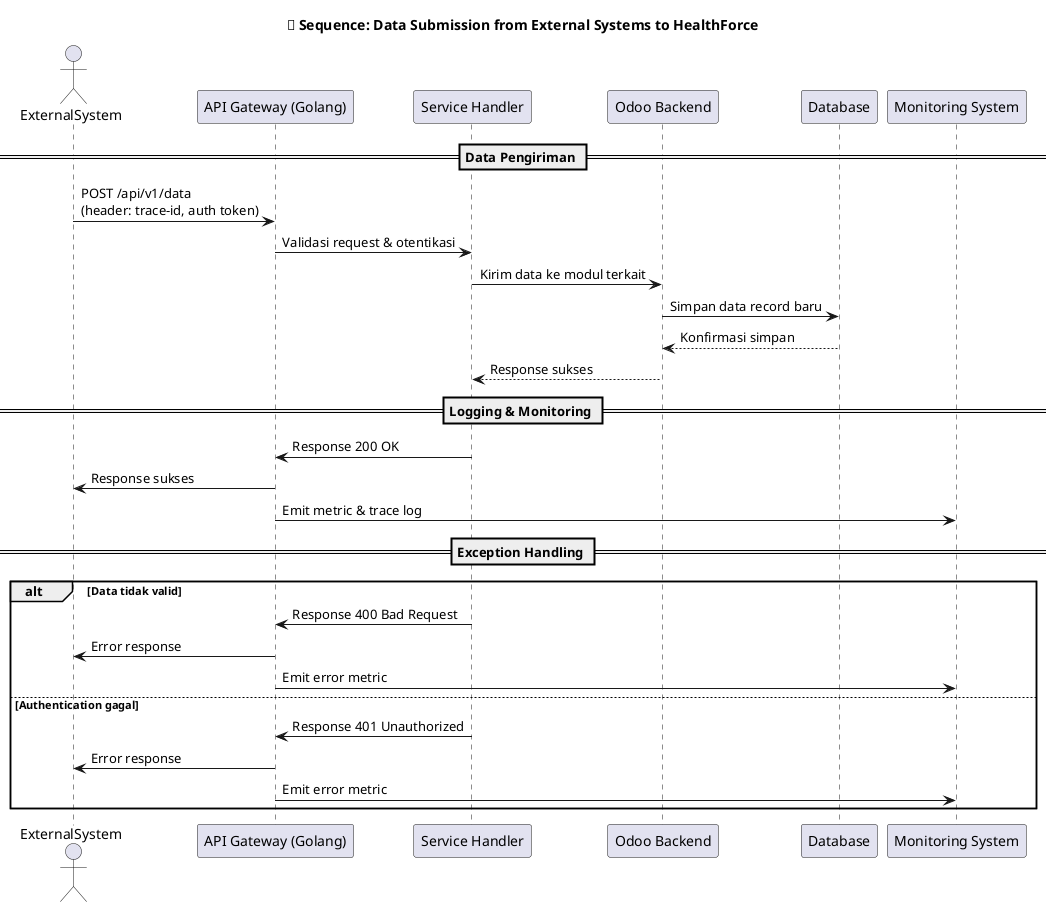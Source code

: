 @startuml data_submission_sequence

title 🔄 Sequence: Data Submission from External Systems to HealthForce

actor ExternalSystem
participant "API Gateway (Golang)" as APIGateway
participant "Service Handler" as ServiceHandler
participant "Odoo Backend" as Odoo
participant "Database" as DB
participant "Monitoring System" as Monitoring

== Data Pengiriman ==
ExternalSystem -> APIGateway : POST /api/v1/data\n(header: trace-id, auth token)
APIGateway -> ServiceHandler : Validasi request & otentikasi
ServiceHandler -> Odoo : Kirim data ke modul terkait
Odoo -> DB : Simpan data record baru
DB --> Odoo : Konfirmasi simpan
Odoo --> ServiceHandler : Response sukses

== Logging & Monitoring ==
ServiceHandler -> APIGateway : Response 200 OK
APIGateway -> ExternalSystem : Response sukses
APIGateway -> Monitoring : Emit metric & trace log

== Exception Handling ==
alt Data tidak valid
    ServiceHandler -> APIGateway : Response 400 Bad Request
    APIGateway -> ExternalSystem : Error response
    APIGateway -> Monitoring : Emit error metric
else Authentication gagal
    ServiceHandler -> APIGateway : Response 401 Unauthorized
    APIGateway -> ExternalSystem : Error response
    APIGateway -> Monitoring : Emit error metric
end

@enduml
